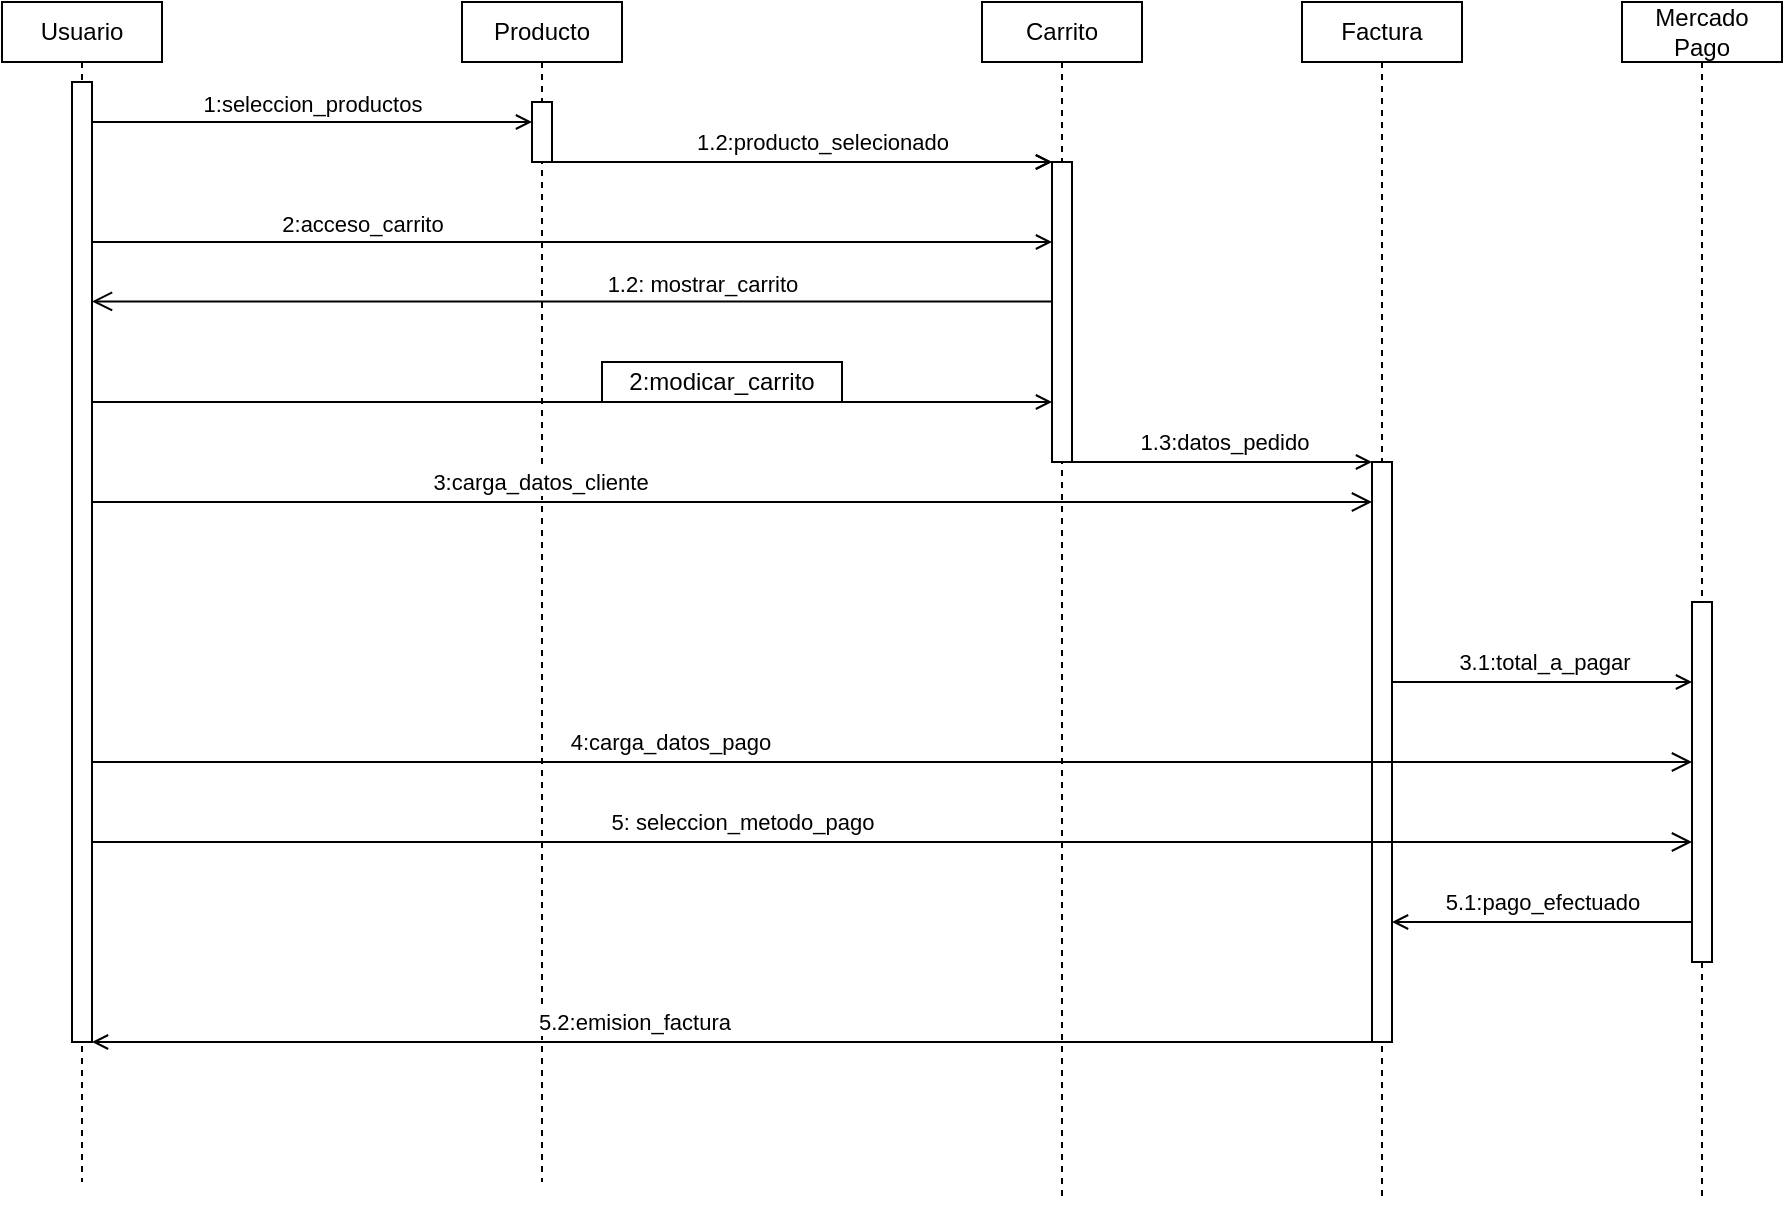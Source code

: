 <mxfile version="27.1.6">
  <diagram name="Página-1" id="qk2W_vCRDXraqX459dW2">
    <mxGraphModel grid="1" page="1" gridSize="10" guides="1" tooltips="1" connect="1" arrows="1" fold="1" pageScale="1" pageWidth="827" pageHeight="1169" math="0" shadow="0">
      <root>
        <mxCell id="0" />
        <mxCell id="1" parent="0" />
        <mxCell id="-A4cnLhRRBjcjIVWXHiE-11" value="&lt;div&gt;2:modicar_carrito&lt;/div&gt;" style="rounded=0;whiteSpace=wrap;html=1;" vertex="1" parent="1">
          <mxGeometry x="70" y="200" width="120" height="20" as="geometry" />
        </mxCell>
        <mxCell id="FDINgVREAtcDxggPabeY-13" value="Carrito" style="shape=umlLifeline;perimeter=lifelinePerimeter;whiteSpace=wrap;html=1;container=1;dropTarget=0;collapsible=0;recursiveResize=0;outlineConnect=0;portConstraint=eastwest;newEdgeStyle={&quot;edgeStyle&quot;:&quot;elbowEdgeStyle&quot;,&quot;elbow&quot;:&quot;vertical&quot;,&quot;curved&quot;:0,&quot;rounded&quot;:0};size=30;" vertex="1" parent="1">
          <mxGeometry x="260" y="20" width="80" height="600" as="geometry" />
        </mxCell>
        <mxCell id="FDINgVREAtcDxggPabeY-14" value="" style="html=1;points=[[0,0,0,0,5],[0,1,0,0,-5],[1,0,0,0,5],[1,1,0,0,-5]];perimeter=orthogonalPerimeter;outlineConnect=0;targetShapes=umlLifeline;portConstraint=eastwest;newEdgeStyle={&quot;curved&quot;:0,&quot;rounded&quot;:0};" vertex="1" parent="FDINgVREAtcDxggPabeY-13">
          <mxGeometry x="35" y="80" width="10" height="150" as="geometry" />
        </mxCell>
        <mxCell id="FDINgVREAtcDxggPabeY-15" value="Producto" style="shape=umlLifeline;perimeter=lifelinePerimeter;whiteSpace=wrap;html=1;container=1;dropTarget=0;collapsible=0;recursiveResize=0;outlineConnect=0;portConstraint=eastwest;newEdgeStyle={&quot;edgeStyle&quot;:&quot;elbowEdgeStyle&quot;,&quot;elbow&quot;:&quot;vertical&quot;,&quot;curved&quot;:0,&quot;rounded&quot;:0};size=30;" vertex="1" parent="1">
          <mxGeometry y="20" width="80" height="590" as="geometry" />
        </mxCell>
        <mxCell id="FDINgVREAtcDxggPabeY-16" value="" style="html=1;points=[[0,0,0,0,5],[0,1,0,0,-5],[1,0,0,0,5],[1,1,0,0,-5]];perimeter=orthogonalPerimeter;outlineConnect=0;targetShapes=umlLifeline;portConstraint=eastwest;newEdgeStyle={&quot;curved&quot;:0,&quot;rounded&quot;:0};" vertex="1" parent="FDINgVREAtcDxggPabeY-15">
          <mxGeometry x="35" y="50" width="10" height="30" as="geometry" />
        </mxCell>
        <mxCell id="FDINgVREAtcDxggPabeY-17" value="Mercado Pago" style="shape=umlLifeline;perimeter=lifelinePerimeter;whiteSpace=wrap;html=1;container=1;dropTarget=0;collapsible=0;recursiveResize=0;outlineConnect=0;portConstraint=eastwest;newEdgeStyle={&quot;edgeStyle&quot;:&quot;elbowEdgeStyle&quot;,&quot;elbow&quot;:&quot;vertical&quot;,&quot;curved&quot;:0,&quot;rounded&quot;:0};size=30;" vertex="1" parent="1">
          <mxGeometry x="580" y="20" width="80" height="600" as="geometry" />
        </mxCell>
        <mxCell id="FDINgVREAtcDxggPabeY-18" value="" style="html=1;points=[[0,0,0,0,5],[0,1,0,0,-5],[1,0,0,0,5],[1,1,0,0,-5]];perimeter=orthogonalPerimeter;outlineConnect=0;targetShapes=umlLifeline;portConstraint=eastwest;newEdgeStyle={&quot;curved&quot;:0,&quot;rounded&quot;:0};" vertex="1" parent="FDINgVREAtcDxggPabeY-17">
          <mxGeometry x="35" y="300" width="10" height="180" as="geometry" />
        </mxCell>
        <mxCell id="FDINgVREAtcDxggPabeY-19" value="Factura" style="shape=umlLifeline;perimeter=lifelinePerimeter;whiteSpace=wrap;html=1;container=1;dropTarget=0;collapsible=0;recursiveResize=0;outlineConnect=0;portConstraint=eastwest;newEdgeStyle={&quot;edgeStyle&quot;:&quot;elbowEdgeStyle&quot;,&quot;elbow&quot;:&quot;vertical&quot;,&quot;curved&quot;:0,&quot;rounded&quot;:0};size=30;" vertex="1" parent="1">
          <mxGeometry x="420" y="20" width="80" height="600" as="geometry" />
        </mxCell>
        <mxCell id="FDINgVREAtcDxggPabeY-20" value="" style="html=1;points=[[0,0,0,0,5],[0,1,0,0,-5],[1,0,0,0,5],[1,1,0,0,-5]];perimeter=orthogonalPerimeter;outlineConnect=0;targetShapes=umlLifeline;portConstraint=eastwest;newEdgeStyle={&quot;curved&quot;:0,&quot;rounded&quot;:0};" vertex="1" parent="FDINgVREAtcDxggPabeY-19">
          <mxGeometry x="35" y="230" width="10" height="290" as="geometry" />
        </mxCell>
        <mxCell id="FDINgVREAtcDxggPabeY-31" value="1.2: mostrar_carrito" style="endArrow=open;startArrow=none;endFill=0;startFill=0;endSize=8;html=1;verticalAlign=bottom;labelBackgroundColor=none;rounded=0;" edge="1" parent="1">
          <mxGeometry x="-0.271" width="160" relative="1" as="geometry">
            <mxPoint x="295" y="169.71" as="sourcePoint" />
            <mxPoint x="-185" y="169.71" as="targetPoint" />
            <mxPoint as="offset" />
          </mxGeometry>
        </mxCell>
        <mxCell id="FDINgVREAtcDxggPabeY-32" value="" style="endArrow=open;startArrow=none;endFill=0;startFill=0;endSize=8;html=1;verticalAlign=bottom;labelBackgroundColor=none;strokeWidth=1;rounded=0;" edge="1" parent="1" target="FDINgVREAtcDxggPabeY-20">
          <mxGeometry width="160" relative="1" as="geometry">
            <mxPoint x="-195" y="270" as="sourcePoint" />
            <mxPoint x="695" y="270" as="targetPoint" />
            <Array as="points">
              <mxPoint x="155" y="270" />
            </Array>
          </mxGeometry>
        </mxCell>
        <mxCell id="-A4cnLhRRBjcjIVWXHiE-17" value="3:carga_datos_cliente" style="edgeLabel;html=1;align=center;verticalAlign=middle;resizable=0;points=[];" connectable="0" vertex="1" parent="FDINgVREAtcDxggPabeY-32">
          <mxGeometry x="-0.268" y="-2" relative="1" as="geometry">
            <mxPoint x="-4" y="-12" as="offset" />
          </mxGeometry>
        </mxCell>
        <mxCell id="-A4cnLhRRBjcjIVWXHiE-1" value="Usuario" style="shape=umlLifeline;perimeter=lifelinePerimeter;whiteSpace=wrap;html=1;container=1;dropTarget=0;collapsible=0;recursiveResize=0;outlineConnect=0;portConstraint=eastwest;newEdgeStyle={&quot;edgeStyle&quot;:&quot;elbowEdgeStyle&quot;,&quot;elbow&quot;:&quot;vertical&quot;,&quot;curved&quot;:0,&quot;rounded&quot;:0};size=30;" vertex="1" parent="1">
          <mxGeometry x="-230" y="20" width="80" height="590" as="geometry" />
        </mxCell>
        <mxCell id="-A4cnLhRRBjcjIVWXHiE-2" value="" style="html=1;points=[[0,0,0,0,5],[0,1,0,0,-5],[1,0,0,0,5],[1,1,0,0,-5]];perimeter=orthogonalPerimeter;outlineConnect=0;targetShapes=umlLifeline;portConstraint=eastwest;newEdgeStyle={&quot;curved&quot;:0,&quot;rounded&quot;:0};" vertex="1" parent="-A4cnLhRRBjcjIVWXHiE-1">
          <mxGeometry x="35" y="40" width="10" height="480" as="geometry" />
        </mxCell>
        <mxCell id="FDINgVREAtcDxggPabeY-35" value="" style="html=1;verticalAlign=bottom;labelBackgroundColor=none;endArrow=open;endFill=0;rounded=0;entryX=0;entryY=0;entryDx=0;entryDy=5;entryPerimeter=0;" edge="1" parent="1" source="FDINgVREAtcDxggPabeY-16">
          <mxGeometry width="160" relative="1" as="geometry">
            <mxPoint x="110" y="100.2" as="sourcePoint" />
            <mxPoint x="295" y="100" as="targetPoint" />
          </mxGeometry>
        </mxCell>
        <mxCell id="-A4cnLhRRBjcjIVWXHiE-3" value="1:seleccion_productos" style="html=1;verticalAlign=bottom;labelBackgroundColor=none;endArrow=open;endFill=0;rounded=0;exitX=1.5;exitY=0.063;exitDx=0;exitDy=0;exitPerimeter=0;labelPosition=center;verticalLabelPosition=top;align=center;" edge="1" parent="1" target="FDINgVREAtcDxggPabeY-16">
          <mxGeometry width="160" relative="1" as="geometry">
            <mxPoint x="-185" y="80" as="sourcePoint" />
            <mxPoint x="90" y="80" as="targetPoint" />
          </mxGeometry>
        </mxCell>
        <mxCell id="-A4cnLhRRBjcjIVWXHiE-4" value="2:acceso_carrito" style="html=1;verticalAlign=bottom;labelBackgroundColor=none;endArrow=open;endFill=0;rounded=0;" edge="1" parent="1">
          <mxGeometry x="-0.438" width="160" relative="1" as="geometry">
            <mxPoint x="-185" y="140" as="sourcePoint" />
            <mxPoint x="295" y="140" as="targetPoint" />
            <mxPoint as="offset" />
          </mxGeometry>
        </mxCell>
        <mxCell id="-A4cnLhRRBjcjIVWXHiE-6" value="&lt;div&gt;1.2:producto_selecionado&lt;/div&gt;" style="html=1;verticalAlign=middle;labelBackgroundColor=none;endArrow=open;endFill=0;rounded=0;labelPosition=center;verticalLabelPosition=middle;align=center;" edge="1" parent="1">
          <mxGeometry x="-0.21" y="10" width="160" relative="1" as="geometry">
            <mxPoint x="105" y="100" as="sourcePoint" />
            <mxPoint x="295" y="100" as="targetPoint" />
            <mxPoint as="offset" />
          </mxGeometry>
        </mxCell>
        <mxCell id="-A4cnLhRRBjcjIVWXHiE-7" value="" style="html=1;verticalAlign=bottom;labelBackgroundColor=none;endArrow=open;endFill=0;rounded=0;" edge="1" parent="1">
          <mxGeometry x="-0.229" y="20" width="160" relative="1" as="geometry">
            <mxPoint x="-185" y="220" as="sourcePoint" />
            <mxPoint x="295" y="220" as="targetPoint" />
            <mxPoint as="offset" />
          </mxGeometry>
        </mxCell>
        <mxCell id="-A4cnLhRRBjcjIVWXHiE-18" value="" style="endArrow=open;startArrow=none;endFill=0;startFill=0;endSize=8;html=1;verticalAlign=bottom;labelBackgroundColor=none;strokeWidth=1;rounded=0;" edge="1" parent="1" target="FDINgVREAtcDxggPabeY-18">
          <mxGeometry width="160" relative="1" as="geometry">
            <mxPoint x="-185" y="400.0" as="sourcePoint" />
            <mxPoint x="615" y="400.0" as="targetPoint" />
            <Array as="points">
              <mxPoint x="170" y="400" />
            </Array>
          </mxGeometry>
        </mxCell>
        <mxCell id="-A4cnLhRRBjcjIVWXHiE-19" value="4:carga_datos_pago" style="edgeLabel;html=1;align=center;verticalAlign=middle;resizable=0;points=[];" connectable="0" vertex="1" parent="-A4cnLhRRBjcjIVWXHiE-18">
          <mxGeometry x="-0.268" y="-2" relative="1" as="geometry">
            <mxPoint x="-4" y="-12" as="offset" />
          </mxGeometry>
        </mxCell>
        <mxCell id="-A4cnLhRRBjcjIVWXHiE-21" value="" style="html=1;verticalAlign=bottom;labelBackgroundColor=none;endArrow=open;endFill=0;rounded=0;" edge="1" parent="1" source="FDINgVREAtcDxggPabeY-14" target="FDINgVREAtcDxggPabeY-20">
          <mxGeometry x="-0.229" y="20" width="160" relative="1" as="geometry">
            <mxPoint x="305" y="250" as="sourcePoint" />
            <mxPoint x="455" y="250" as="targetPoint" />
            <mxPoint as="offset" />
          </mxGeometry>
        </mxCell>
        <mxCell id="-A4cnLhRRBjcjIVWXHiE-23" value="1.3:datos_pedido" style="edgeLabel;html=1;align=center;verticalAlign=middle;resizable=0;points=[];" connectable="0" vertex="1" parent="-A4cnLhRRBjcjIVWXHiE-21">
          <mxGeometry x="0.206" relative="1" as="geometry">
            <mxPoint x="-15" y="-10" as="offset" />
          </mxGeometry>
        </mxCell>
        <mxCell id="-A4cnLhRRBjcjIVWXHiE-24" value="" style="html=1;verticalAlign=bottom;labelBackgroundColor=none;endArrow=open;endFill=0;rounded=0;" edge="1" parent="1" target="FDINgVREAtcDxggPabeY-18">
          <mxGeometry x="-0.229" y="20" width="160" relative="1" as="geometry">
            <mxPoint x="465" y="360" as="sourcePoint" />
            <mxPoint x="615" y="360" as="targetPoint" />
            <mxPoint as="offset" />
          </mxGeometry>
        </mxCell>
        <mxCell id="-A4cnLhRRBjcjIVWXHiE-25" value="3.1:total_a_pagar" style="edgeLabel;html=1;align=center;verticalAlign=middle;resizable=0;points=[];" connectable="0" vertex="1" parent="-A4cnLhRRBjcjIVWXHiE-24">
          <mxGeometry x="0.206" relative="1" as="geometry">
            <mxPoint x="-15" y="-10" as="offset" />
          </mxGeometry>
        </mxCell>
        <mxCell id="-A4cnLhRRBjcjIVWXHiE-26" value="" style="endArrow=open;startArrow=none;endFill=0;startFill=0;endSize=8;html=1;verticalAlign=bottom;labelBackgroundColor=none;strokeWidth=1;rounded=0;" edge="1" parent="1" source="-A4cnLhRRBjcjIVWXHiE-2" target="FDINgVREAtcDxggPabeY-18">
          <mxGeometry width="160" relative="1" as="geometry">
            <mxPoint x="-180" y="440" as="sourcePoint" />
            <mxPoint x="610" y="440" as="targetPoint" />
            <Array as="points">
              <mxPoint x="175" y="440.0" />
            </Array>
          </mxGeometry>
        </mxCell>
        <mxCell id="-A4cnLhRRBjcjIVWXHiE-27" value="5: seleccion_metodo_pago" style="edgeLabel;html=1;align=center;verticalAlign=middle;resizable=0;points=[];" connectable="0" vertex="1" parent="-A4cnLhRRBjcjIVWXHiE-26">
          <mxGeometry x="-0.268" y="-2" relative="1" as="geometry">
            <mxPoint x="32" y="-12" as="offset" />
          </mxGeometry>
        </mxCell>
        <mxCell id="-A4cnLhRRBjcjIVWXHiE-28" value="" style="html=1;verticalAlign=bottom;labelBackgroundColor=none;endArrow=open;endFill=0;rounded=0;" edge="1" parent="1" target="FDINgVREAtcDxggPabeY-20">
          <mxGeometry x="-0.229" y="20" width="160" relative="1" as="geometry">
            <mxPoint x="615" y="480" as="sourcePoint" />
            <mxPoint x="465" y="480" as="targetPoint" />
            <mxPoint as="offset" />
          </mxGeometry>
        </mxCell>
        <mxCell id="-A4cnLhRRBjcjIVWXHiE-29" value="5.1:pago_efectuado" style="edgeLabel;html=1;align=center;verticalAlign=middle;resizable=0;points=[];" connectable="0" vertex="1" parent="-A4cnLhRRBjcjIVWXHiE-28">
          <mxGeometry x="0.206" relative="1" as="geometry">
            <mxPoint x="15" y="-10" as="offset" />
          </mxGeometry>
        </mxCell>
        <mxCell id="-A4cnLhRRBjcjIVWXHiE-30" value="" style="html=1;verticalAlign=bottom;labelBackgroundColor=none;endArrow=open;endFill=0;rounded=0;" edge="1" parent="1" target="-A4cnLhRRBjcjIVWXHiE-2">
          <mxGeometry x="-0.229" y="20" width="160" relative="1" as="geometry">
            <mxPoint x="460" y="540" as="sourcePoint" />
            <mxPoint x="-180" y="540" as="targetPoint" />
            <mxPoint as="offset" />
          </mxGeometry>
        </mxCell>
        <mxCell id="-A4cnLhRRBjcjIVWXHiE-31" value="5.2:emision_factura" style="edgeLabel;html=1;align=center;verticalAlign=middle;resizable=0;points=[];" connectable="0" vertex="1" parent="-A4cnLhRRBjcjIVWXHiE-30">
          <mxGeometry x="0.206" relative="1" as="geometry">
            <mxPoint x="15" y="-10" as="offset" />
          </mxGeometry>
        </mxCell>
      </root>
    </mxGraphModel>
  </diagram>
</mxfile>
